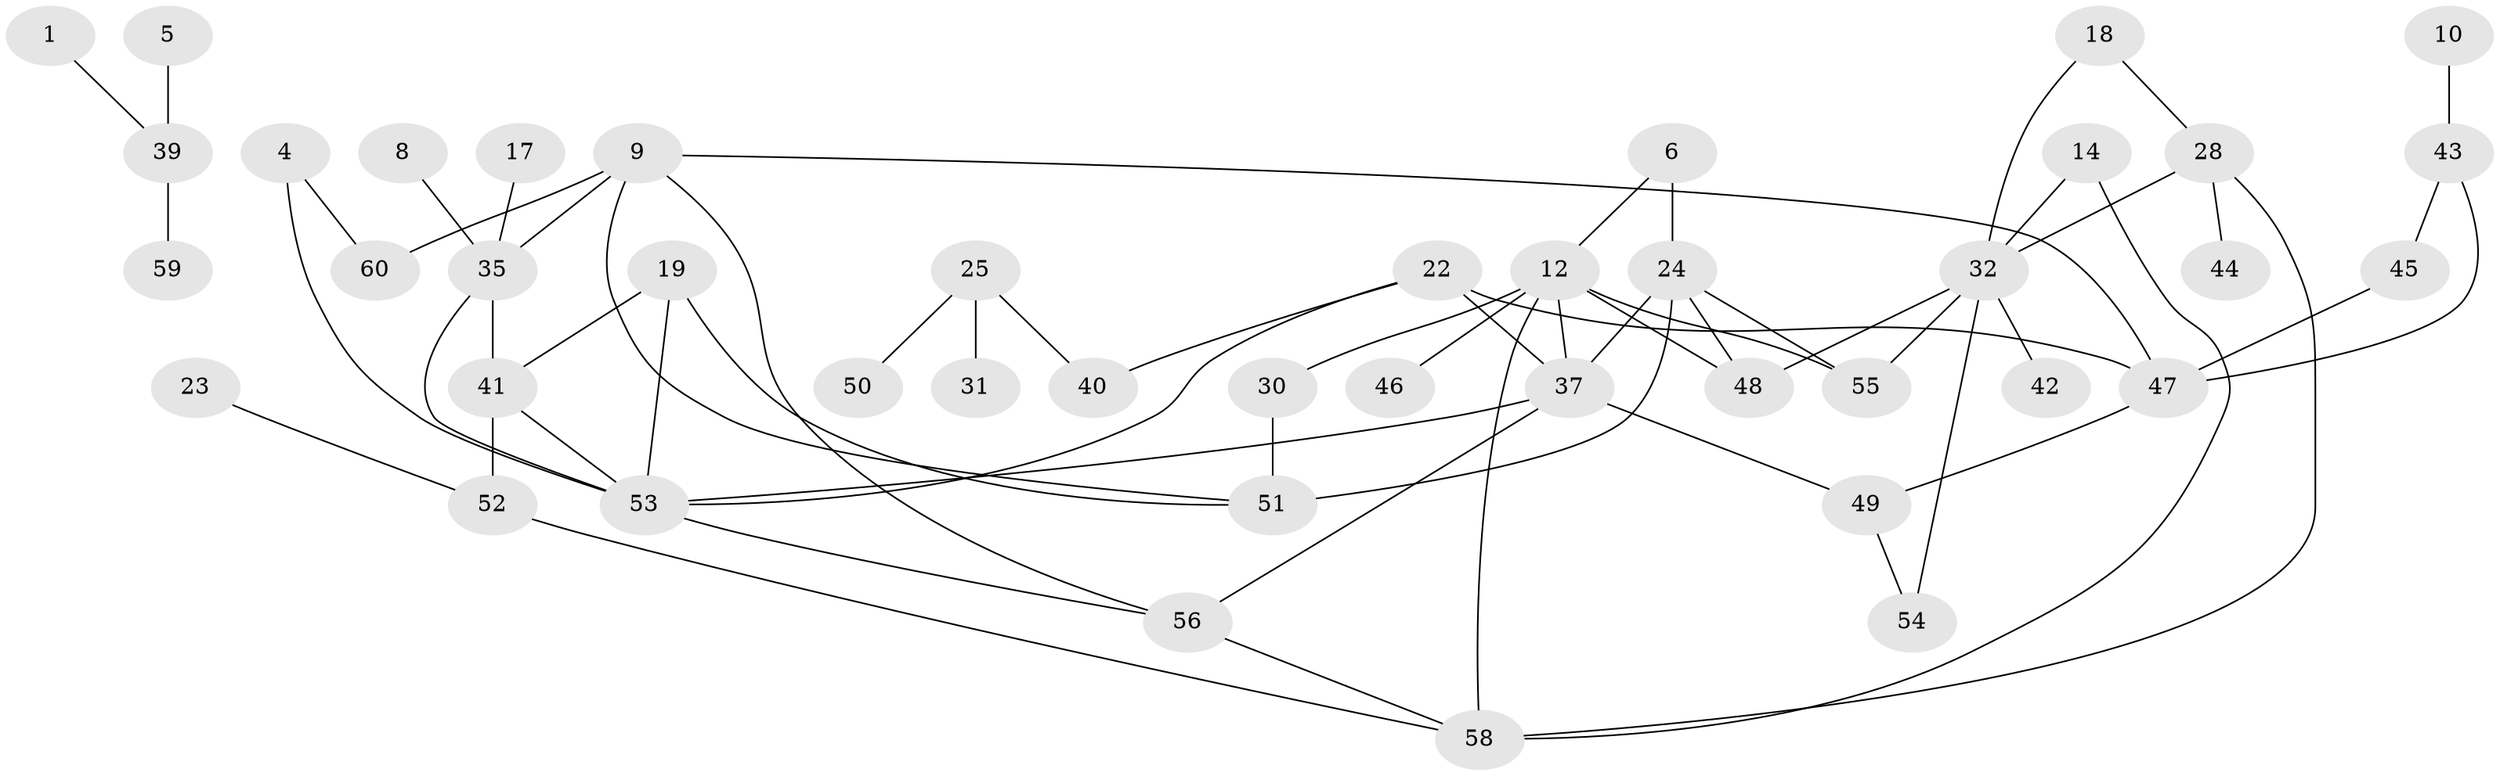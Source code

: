 // original degree distribution, {2: 0.25210084033613445, 1: 0.23529411764705882, 0: 0.13445378151260504, 8: 0.01680672268907563, 3: 0.21008403361344538, 4: 0.09243697478991597, 5: 0.04201680672268908, 6: 0.01680672268907563}
// Generated by graph-tools (version 1.1) at 2025/35/03/04/25 23:35:48]
// undirected, 43 vertices, 63 edges
graph export_dot {
  node [color=gray90,style=filled];
  1;
  4;
  5;
  6;
  8;
  9;
  10;
  12;
  14;
  17;
  18;
  19;
  22;
  23;
  24;
  25;
  28;
  30;
  31;
  32;
  35;
  37;
  39;
  40;
  41;
  42;
  43;
  44;
  45;
  46;
  47;
  48;
  49;
  50;
  51;
  52;
  53;
  54;
  55;
  56;
  58;
  59;
  60;
  1 -- 39 [weight=1.0];
  4 -- 53 [weight=1.0];
  4 -- 60 [weight=1.0];
  5 -- 39 [weight=2.0];
  6 -- 12 [weight=1.0];
  6 -- 24 [weight=2.0];
  8 -- 35 [weight=1.0];
  9 -- 35 [weight=1.0];
  9 -- 47 [weight=1.0];
  9 -- 51 [weight=1.0];
  9 -- 56 [weight=1.0];
  9 -- 60 [weight=1.0];
  10 -- 43 [weight=1.0];
  12 -- 30 [weight=1.0];
  12 -- 37 [weight=1.0];
  12 -- 46 [weight=1.0];
  12 -- 48 [weight=1.0];
  12 -- 55 [weight=1.0];
  12 -- 58 [weight=1.0];
  14 -- 32 [weight=1.0];
  14 -- 58 [weight=1.0];
  17 -- 35 [weight=1.0];
  18 -- 28 [weight=1.0];
  18 -- 32 [weight=1.0];
  19 -- 41 [weight=1.0];
  19 -- 51 [weight=1.0];
  19 -- 53 [weight=1.0];
  22 -- 37 [weight=3.0];
  22 -- 40 [weight=1.0];
  22 -- 47 [weight=1.0];
  22 -- 53 [weight=1.0];
  23 -- 52 [weight=1.0];
  24 -- 37 [weight=2.0];
  24 -- 48 [weight=1.0];
  24 -- 51 [weight=2.0];
  24 -- 55 [weight=1.0];
  25 -- 31 [weight=1.0];
  25 -- 40 [weight=1.0];
  25 -- 50 [weight=1.0];
  28 -- 32 [weight=1.0];
  28 -- 44 [weight=1.0];
  28 -- 58 [weight=1.0];
  30 -- 51 [weight=1.0];
  32 -- 42 [weight=1.0];
  32 -- 48 [weight=1.0];
  32 -- 54 [weight=1.0];
  32 -- 55 [weight=1.0];
  35 -- 41 [weight=1.0];
  35 -- 53 [weight=1.0];
  37 -- 49 [weight=1.0];
  37 -- 53 [weight=1.0];
  37 -- 56 [weight=1.0];
  39 -- 59 [weight=1.0];
  41 -- 52 [weight=1.0];
  41 -- 53 [weight=1.0];
  43 -- 45 [weight=1.0];
  43 -- 47 [weight=1.0];
  45 -- 47 [weight=1.0];
  47 -- 49 [weight=1.0];
  49 -- 54 [weight=1.0];
  52 -- 58 [weight=1.0];
  53 -- 56 [weight=1.0];
  56 -- 58 [weight=1.0];
}
